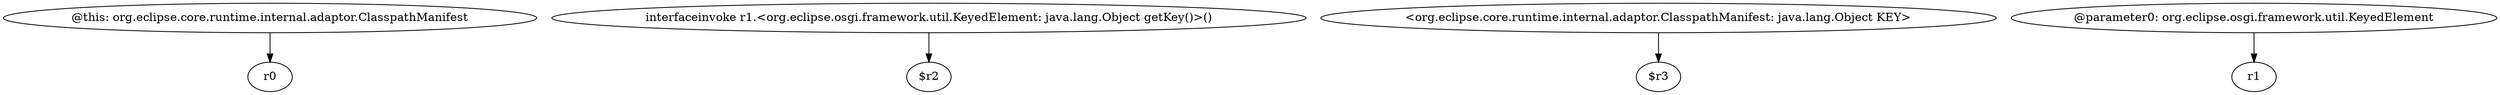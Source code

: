 digraph g {
0[label="@this: org.eclipse.core.runtime.internal.adaptor.ClasspathManifest"]
1[label="r0"]
0->1[label=""]
2[label="interfaceinvoke r1.<org.eclipse.osgi.framework.util.KeyedElement: java.lang.Object getKey()>()"]
3[label="$r2"]
2->3[label=""]
4[label="<org.eclipse.core.runtime.internal.adaptor.ClasspathManifest: java.lang.Object KEY>"]
5[label="$r3"]
4->5[label=""]
6[label="@parameter0: org.eclipse.osgi.framework.util.KeyedElement"]
7[label="r1"]
6->7[label=""]
}